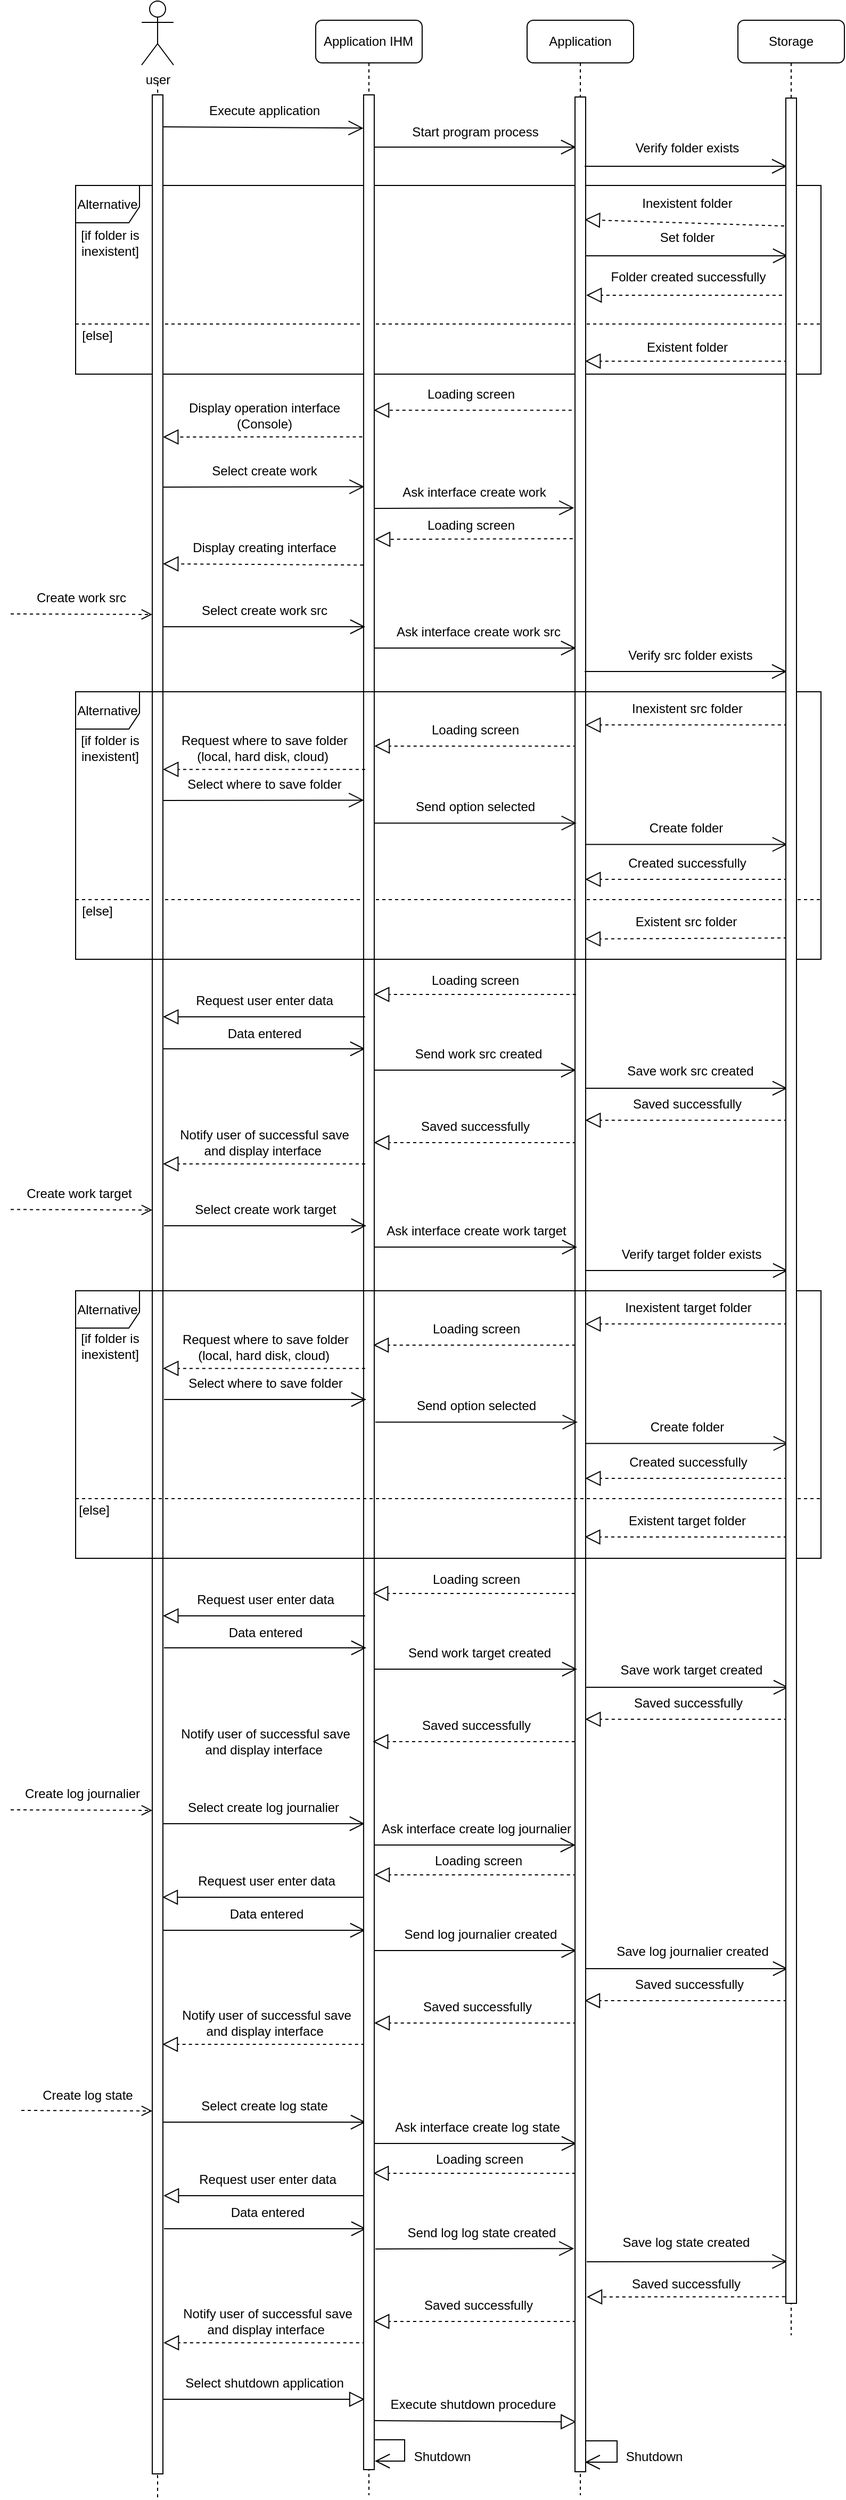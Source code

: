 <mxfile version="20.5.3" type="device" pages="2"><diagram id="kgpKYQtTHZ0yAKxKKP6v" name="Page-1"><mxGraphModel dx="914" dy="439" grid="1" gridSize="10" guides="1" tooltips="1" connect="1" arrows="1" fold="1" page="1" pageScale="1.2" pageWidth="413" pageHeight="291" math="0" shadow="0"><root><mxCell id="0"/><mxCell id="1" parent="0"/><mxCell id="vB3oa_qT5mKGnojGgwLK-20" value="" style="endArrow=block;dashed=1;endFill=0;endSize=12;html=1;rounded=1;exitX=-0.161;exitY=0.058;exitDx=0;exitDy=0;exitPerimeter=0;" edge="1" parent="1" source="vB3oa_qT5mKGnojGgwLK-78"><mxGeometry width="160" relative="1" as="geometry"><mxPoint x="760" y="264.17" as="sourcePoint"/><mxPoint x="579" y="264.17" as="targetPoint"/></mxGeometry></mxCell><mxCell id="vB3oa_qT5mKGnojGgwLK-21" value="" style="endArrow=block;dashed=1;endFill=0;endSize=12;html=1;rounded=1;" edge="1" parent="1"><mxGeometry width="160" relative="1" as="geometry"><mxPoint x="566.92" y="442.83" as="sourcePoint"/><mxPoint x="381" y="442.83" as="targetPoint"/></mxGeometry></mxCell><mxCell id="vB3oa_qT5mKGnojGgwLK-24" value="" style="endArrow=open;endFill=1;endSize=12;html=1;rounded=1;targetPerimeterSpacing=-4;sourcePerimeterSpacing=3;" edge="1" parent="1"><mxGeometry width="160" relative="1" as="geometry"><mxPoint x="580" y="298" as="sourcePoint"/><mxPoint x="770" y="298" as="targetPoint"/></mxGeometry></mxCell><mxCell id="vB3oa_qT5mKGnojGgwLK-29" value="" style="endArrow=block;dashed=1;endFill=0;endSize=12;html=1;rounded=1;targetPerimeterSpacing=-4;sourcePerimeterSpacing=3;" edge="1" parent="1"><mxGeometry width="160" relative="1" as="geometry"><mxPoint x="769.42" y="396.83" as="sourcePoint"/><mxPoint x="579.587" y="396.83" as="targetPoint"/></mxGeometry></mxCell><mxCell id="vB3oa_qT5mKGnojGgwLK-61" value="" style="endArrow=block;dashed=1;endFill=0;endSize=12;html=1;rounded=1;exitX=-0.061;exitY=0.997;exitDx=0;exitDy=0;exitPerimeter=0;" edge="1" parent="1" source="vB3oa_qT5mKGnojGgwLK-78"><mxGeometry width="160" relative="1" as="geometry"><mxPoint x="768.88" y="2215" as="sourcePoint"/><mxPoint x="581" y="2213" as="targetPoint"/></mxGeometry></mxCell><mxCell id="sGXvdLq_XoUKNio_A1aQ-141" value="" style="endArrow=block;endFill=0;endSize=12;html=1;rounded=1;entryX=0.116;entryY=0.979;entryDx=0;entryDy=0;entryPerimeter=0;" parent="1" edge="1" target="vB3oa_qT5mKGnojGgwLK-77"><mxGeometry width="160" relative="1" as="geometry"><mxPoint x="381.25" y="2329" as="sourcePoint"/><mxPoint x="571" y="2329" as="targetPoint"/></mxGeometry></mxCell><mxCell id="sGXvdLq_XoUKNio_A1aQ-8" value="&lt;span style=&quot;&quot;&gt;Application IHM&lt;/span&gt;" style="shape=umlLifeline;perimeter=lifelinePerimeter;whiteSpace=wrap;html=1;container=0;collapsible=0;recursiveResize=0;outlineConnect=0;rounded=1;" parent="1" vertex="1"><mxGeometry x="326.46" y="77" width="100" height="2322" as="geometry"/></mxCell><mxCell id="sGXvdLq_XoUKNio_A1aQ-1" value="user" style="shape=umlActor;verticalLabelPosition=bottom;verticalAlign=top;html=1;rounded=1;" parent="1" vertex="1"><mxGeometry x="163" y="59" width="30" height="60" as="geometry"/></mxCell><mxCell id="sGXvdLq_XoUKNio_A1aQ-11" value="&lt;span style=&quot;&quot;&gt;Application&lt;/span&gt;" style="shape=umlLifeline;perimeter=lifelinePerimeter;whiteSpace=wrap;html=1;container=0;collapsible=0;recursiveResize=0;outlineConnect=0;rounded=1;" parent="1" vertex="1"><mxGeometry x="525" y="77" width="100" height="2322" as="geometry"/></mxCell><mxCell id="sGXvdLq_XoUKNio_A1aQ-12" value="&lt;span style=&quot;&quot;&gt;Storage&lt;/span&gt;" style="shape=umlLifeline;perimeter=lifelinePerimeter;whiteSpace=wrap;html=1;container=0;collapsible=0;recursiveResize=0;outlineConnect=0;rounded=1;" parent="1" vertex="1"><mxGeometry x="723" y="77" width="100" height="2172" as="geometry"/></mxCell><mxCell id="sGXvdLq_XoUKNio_A1aQ-23" value="" style="endArrow=none;dashed=1;html=1;rounded=1;" parent="1" edge="1"><mxGeometry width="50" height="50" relative="1" as="geometry"><mxPoint x="178" y="2401" as="sourcePoint"/><mxPoint x="178.065" y="136" as="targetPoint"/></mxGeometry></mxCell><mxCell id="sGXvdLq_XoUKNio_A1aQ-30" value="Execute application" style="text;html=1;align=center;verticalAlign=middle;resizable=0;points=[];autosize=1;strokeColor=none;fillColor=none;rounded=1;" parent="1" vertex="1"><mxGeometry x="213" y="147" width="130" height="30" as="geometry"/></mxCell><mxCell id="sGXvdLq_XoUKNio_A1aQ-31" value="" style="endArrow=open;endFill=1;endSize=12;html=1;rounded=1;entryX=-0.015;entryY=0.014;entryDx=0;entryDy=0;entryPerimeter=0;" parent="1" edge="1" target="vB3oa_qT5mKGnojGgwLK-76"><mxGeometry width="160" relative="1" as="geometry"><mxPoint x="183" y="177" as="sourcePoint"/><mxPoint x="368.24" y="176.678" as="targetPoint"/></mxGeometry></mxCell><mxCell id="sGXvdLq_XoUKNio_A1aQ-33" value="Start program process" style="text;html=1;align=center;verticalAlign=middle;resizable=0;points=[];autosize=1;strokeColor=none;fillColor=none;rounded=1;" parent="1" vertex="1"><mxGeometry x="406" y="167" width="140" height="30" as="geometry"/></mxCell><mxCell id="sGXvdLq_XoUKNio_A1aQ-34" value="" style="endArrow=open;endFill=1;endSize=12;html=1;rounded=1;exitX=0.913;exitY=0.022;exitDx=0;exitDy=0;exitPerimeter=0;" parent="1" edge="1" source="vB3oa_qT5mKGnojGgwLK-76"><mxGeometry width="160" relative="1" as="geometry"><mxPoint x="386.9" y="197.552" as="sourcePoint"/><mxPoint x="571" y="196" as="targetPoint"/></mxGeometry></mxCell><mxCell id="sGXvdLq_XoUKNio_A1aQ-37" value="" style="endArrow=block;dashed=1;endFill=0;endSize=12;html=1;rounded=1;exitX=-0.125;exitY=0.144;exitDx=0;exitDy=0;exitPerimeter=0;" parent="1" edge="1" source="vB3oa_qT5mKGnojGgwLK-76"><mxGeometry width="160" relative="1" as="geometry"><mxPoint x="363" y="468" as="sourcePoint"/><mxPoint x="183.087" y="468" as="targetPoint"/></mxGeometry></mxCell><mxCell id="sGXvdLq_XoUKNio_A1aQ-77" value="Loading screen" style="text;html=1;align=center;verticalAlign=middle;resizable=0;points=[];autosize=1;strokeColor=none;fillColor=none;rounded=1;" parent="1" vertex="1"><mxGeometry x="417.42" y="536" width="110" height="30" as="geometry"/></mxCell><mxCell id="sGXvdLq_XoUKNio_A1aQ-78" value="" style="endArrow=block;dashed=1;endFill=0;endSize=12;html=1;rounded=1;exitX=-0.211;exitY=0.186;exitDx=0;exitDy=0;exitPerimeter=0;" parent="1" edge="1" source="vB3oa_qT5mKGnojGgwLK-77"><mxGeometry width="160" relative="1" as="geometry"><mxPoint x="562" y="564" as="sourcePoint"/><mxPoint x="382" y="564" as="targetPoint"/></mxGeometry></mxCell><mxCell id="sGXvdLq_XoUKNio_A1aQ-53" value="Inexistent src folder" style="text;html=1;align=center;verticalAlign=middle;resizable=0;points=[];autosize=1;strokeColor=none;fillColor=none;rounded=1;" parent="1" vertex="1"><mxGeometry x="609.5" y="708.17" width="130" height="30" as="geometry"/></mxCell><mxCell id="sGXvdLq_XoUKNio_A1aQ-54" value="" style="endArrow=block;dashed=1;endFill=0;endSize=12;html=1;rounded=1;" parent="1" edge="1"><mxGeometry width="160" relative="1" as="geometry"><mxPoint x="769.42" y="738.17" as="sourcePoint"/><mxPoint x="579.587" y="738.17" as="targetPoint"/></mxGeometry></mxCell><mxCell id="sGXvdLq_XoUKNio_A1aQ-49" value="Verify src folder exists" style="text;html=1;align=center;verticalAlign=middle;resizable=0;points=[];autosize=1;strokeColor=none;fillColor=none;rounded=1;" parent="1" vertex="1"><mxGeometry x="607.5" y="658" width="140" height="30" as="geometry"/></mxCell><mxCell id="sGXvdLq_XoUKNio_A1aQ-91" value="Data entered" style="text;html=1;align=center;verticalAlign=middle;resizable=0;points=[];autosize=1;strokeColor=none;fillColor=none;rounded=1;" parent="1" vertex="1"><mxGeometry x="233" y="1013" width="90" height="30" as="geometry"/></mxCell><mxCell id="sGXvdLq_XoUKNio_A1aQ-92" value="" style="endArrow=open;endFill=1;endSize=12;html=1;rounded=1;" parent="1" edge="1"><mxGeometry width="160" relative="1" as="geometry"><mxPoint x="183" y="1042" as="sourcePoint"/><mxPoint x="373" y="1042" as="targetPoint"/></mxGeometry></mxCell><mxCell id="sGXvdLq_XoUKNio_A1aQ-93" value="Send work src created" style="text;html=1;align=center;verticalAlign=middle;resizable=0;points=[];autosize=1;strokeColor=none;fillColor=none;rounded=1;" parent="1" vertex="1"><mxGeometry x="409" y="1032" width="140" height="30" as="geometry"/></mxCell><mxCell id="sGXvdLq_XoUKNio_A1aQ-94" value="" style="endArrow=open;endFill=1;endSize=12;html=1;rounded=1;" parent="1" edge="1"><mxGeometry width="160" relative="1" as="geometry"><mxPoint x="381" y="1062" as="sourcePoint"/><mxPoint x="571" y="1062" as="targetPoint"/></mxGeometry></mxCell><mxCell id="sGXvdLq_XoUKNio_A1aQ-137" value="" style="endArrow=block;endFill=0;endSize=12;html=1;rounded=1;" parent="1" edge="1"><mxGeometry width="160" relative="1" as="geometry"><mxPoint x="183.0" y="2309" as="sourcePoint"/><mxPoint x="372.5" y="2309" as="targetPoint"/></mxGeometry></mxCell><mxCell id="sGXvdLq_XoUKNio_A1aQ-140" value="Execute shutdown procedure" style="text;html=1;align=center;verticalAlign=middle;resizable=0;points=[];autosize=1;strokeColor=none;fillColor=none;rounded=1;" parent="1" vertex="1"><mxGeometry x="384.25" y="2299" width="180" height="30" as="geometry"/></mxCell><mxCell id="sGXvdLq_XoUKNio_A1aQ-146" value="Shutdown" style="text;html=1;align=center;verticalAlign=middle;resizable=0;points=[];autosize=1;strokeColor=none;fillColor=none;rounded=1;" parent="1" vertex="1"><mxGeometry x="405.41" y="2348" width="80" height="30" as="geometry"/></mxCell><mxCell id="sGXvdLq_XoUKNio_A1aQ-147" value="" style="endArrow=open;endFill=1;endSize=12;html=1;rounded=0;" parent="1" edge="1"><mxGeometry width="160" relative="1" as="geometry"><mxPoint x="579.5" y="2348" as="sourcePoint"/><mxPoint x="579.31" y="2368" as="targetPoint"/><Array as="points"><mxPoint x="609.5" y="2348"/><mxPoint x="609.5" y="2368"/></Array></mxGeometry></mxCell><mxCell id="sGXvdLq_XoUKNio_A1aQ-148" value="Shutdown" style="text;html=1;align=center;verticalAlign=middle;resizable=0;points=[];autosize=1;strokeColor=none;fillColor=none;rounded=1;" parent="1" vertex="1"><mxGeometry x="604.08" y="2348" width="80" height="30" as="geometry"/></mxCell><mxCell id="sGXvdLq_XoUKNio_A1aQ-149" value="" style="endArrow=block;dashed=1;endFill=0;endSize=12;html=1;rounded=1;" parent="1" edge="1"><mxGeometry width="160" relative="1" as="geometry"><mxPoint x="571.34" y="758" as="sourcePoint"/><mxPoint x="381.507" y="758" as="targetPoint"/></mxGeometry></mxCell><mxCell id="sGXvdLq_XoUKNio_A1aQ-156" value="Send option selected" style="text;html=1;align=center;verticalAlign=middle;resizable=0;points=[];autosize=1;strokeColor=none;fillColor=none;rounded=1;" parent="1" vertex="1"><mxGeometry x="406" y="800" width="140" height="30" as="geometry"/></mxCell><mxCell id="sGXvdLq_XoUKNio_A1aQ-65" value="" style="line;strokeWidth=1;fillColor=none;align=left;verticalAlign=middle;spacingTop=-1;spacingLeft=3;spacingRight=3;rotatable=0;labelPosition=right;points=[];portConstraint=eastwest;dashed=1;" parent="1" vertex="1"><mxGeometry x="101" y="898" width="700" height="8" as="geometry"/></mxCell><mxCell id="sGXvdLq_XoUKNio_A1aQ-138" value="Select shutdown application" style="text;html=1;align=center;verticalAlign=middle;resizable=0;points=[];autosize=1;strokeColor=none;fillColor=none;rounded=1;" parent="1" vertex="1"><mxGeometry x="193" y="2279" width="170" height="30" as="geometry"/></mxCell><mxCell id="sGXvdLq_XoUKNio_A1aQ-291" value="Select create log journalier" style="text;html=1;align=center;verticalAlign=middle;resizable=0;points=[];autosize=1;strokeColor=none;fillColor=none;rounded=1;" parent="1" vertex="1"><mxGeometry x="191.5" y="1739" width="170" height="30" as="geometry"/></mxCell><mxCell id="sGXvdLq_XoUKNio_A1aQ-292" value="" style="endArrow=open;endFill=1;endSize=12;html=1;rounded=1;" parent="1" edge="1"><mxGeometry width="160" relative="1" as="geometry"><mxPoint x="182.5" y="1769" as="sourcePoint"/><mxPoint x="372.5" y="1769" as="targetPoint"/></mxGeometry></mxCell><mxCell id="sGXvdLq_XoUKNio_A1aQ-293" value="Ask interface create log journalier" style="text;html=1;align=center;verticalAlign=middle;resizable=0;points=[];autosize=1;strokeColor=none;fillColor=none;rounded=1;" parent="1" vertex="1"><mxGeometry x="376.5" y="1759" width="200" height="30" as="geometry"/></mxCell><mxCell id="sGXvdLq_XoUKNio_A1aQ-294" value="" style="endArrow=open;endFill=1;endSize=12;html=1;rounded=1;" parent="1" edge="1"><mxGeometry width="160" relative="1" as="geometry"><mxPoint x="380.5" y="1789" as="sourcePoint"/><mxPoint x="570.5" y="1789" as="targetPoint"/></mxGeometry></mxCell><mxCell id="vB3oa_qT5mKGnojGgwLK-1" value="Verify folder exists" style="text;html=1;align=center;verticalAlign=middle;resizable=0;points=[];autosize=1;strokeColor=none;fillColor=none;rounded=1;" vertex="1" parent="1"><mxGeometry x="614.5" y="182" width="120" height="30" as="geometry"/></mxCell><mxCell id="vB3oa_qT5mKGnojGgwLK-6" value="Alternative" style="shape=umlFrame;whiteSpace=wrap;html=1;width=60;height=35;" vertex="1" parent="1"><mxGeometry x="101" y="232" width="700" height="177" as="geometry"/></mxCell><mxCell id="vB3oa_qT5mKGnojGgwLK-7" value="Loading screen" style="text;html=1;align=center;verticalAlign=middle;resizable=0;points=[];autosize=1;strokeColor=none;fillColor=none;rounded=1;" vertex="1" parent="1"><mxGeometry x="417.0" y="413" width="110" height="30" as="geometry"/></mxCell><mxCell id="vB3oa_qT5mKGnojGgwLK-17" value="[if folder is &lt;br&gt;inexistent]" style="text;html=1;align=center;verticalAlign=middle;resizable=0;points=[];autosize=1;strokeColor=none;fillColor=none;" vertex="1" parent="1"><mxGeometry x="93" y="266" width="80" height="40" as="geometry"/></mxCell><mxCell id="vB3oa_qT5mKGnojGgwLK-18" value="[else]" style="text;html=1;align=center;verticalAlign=middle;resizable=0;points=[];autosize=1;strokeColor=none;fillColor=none;" vertex="1" parent="1"><mxGeometry x="96" y="358" width="50" height="30" as="geometry"/></mxCell><mxCell id="vB3oa_qT5mKGnojGgwLK-19" value="Inexistent folder" style="text;html=1;align=center;verticalAlign=middle;resizable=0;points=[];autosize=1;strokeColor=none;fillColor=none;rounded=1;" vertex="1" parent="1"><mxGeometry x="620.0" y="234.17" width="110" height="30" as="geometry"/></mxCell><mxCell id="vB3oa_qT5mKGnojGgwLK-23" value="" style="line;strokeWidth=1;fillColor=none;align=left;verticalAlign=middle;spacingTop=-1;spacingLeft=3;spacingRight=3;rotatable=0;labelPosition=right;points=[];portConstraint=eastwest;dashed=1;" vertex="1" parent="1"><mxGeometry x="101" y="358" width="700" height="8" as="geometry"/></mxCell><mxCell id="vB3oa_qT5mKGnojGgwLK-25" value="Set folder" style="text;html=1;align=center;verticalAlign=middle;resizable=0;points=[];autosize=1;strokeColor=none;fillColor=none;rounded=1;" vertex="1" parent="1"><mxGeometry x="640.42" y="266" width="70" height="30" as="geometry"/></mxCell><mxCell id="vB3oa_qT5mKGnojGgwLK-28" value="Existent folder" style="text;html=1;align=center;verticalAlign=middle;resizable=0;points=[];autosize=1;strokeColor=none;fillColor=none;rounded=1;" vertex="1" parent="1"><mxGeometry x="624.5" y="369" width="100" height="30" as="geometry"/></mxCell><mxCell id="vB3oa_qT5mKGnojGgwLK-30" value="Notify user of successful save&lt;br&gt;and display interface&amp;nbsp;" style="text;html=1;align=center;verticalAlign=middle;resizable=0;points=[];autosize=1;strokeColor=none;fillColor=none;rounded=1;" vertex="1" parent="1"><mxGeometry x="190.41" y="1936" width="180" height="40" as="geometry"/></mxCell><mxCell id="vB3oa_qT5mKGnojGgwLK-31" value="" style="endArrow=block;dashed=1;endFill=0;endSize=12;html=1;rounded=1;" edge="1" parent="1"><mxGeometry width="160" relative="1" as="geometry"><mxPoint x="372.33" y="1976" as="sourcePoint"/><mxPoint x="182.497" y="1976" as="targetPoint"/></mxGeometry></mxCell><mxCell id="vB3oa_qT5mKGnojGgwLK-32" value="Saved successfully" style="text;html=1;align=center;verticalAlign=middle;resizable=0;points=[];autosize=1;strokeColor=none;fillColor=none;rounded=1;" vertex="1" parent="1"><mxGeometry x="413.41" y="1926" width="130" height="30" as="geometry"/></mxCell><mxCell id="vB3oa_qT5mKGnojGgwLK-33" value="" style="endArrow=block;dashed=1;endFill=0;endSize=12;html=1;rounded=1;" edge="1" parent="1"><mxGeometry width="160" relative="1" as="geometry"><mxPoint x="571.33" y="1956" as="sourcePoint"/><mxPoint x="381.497" y="1956" as="targetPoint"/></mxGeometry></mxCell><mxCell id="vB3oa_qT5mKGnojGgwLK-34" value="Loading screen" style="text;html=1;align=center;verticalAlign=middle;resizable=0;points=[];autosize=1;strokeColor=none;fillColor=none;rounded=1;" vertex="1" parent="1"><mxGeometry x="423.83" y="1789" width="110" height="30" as="geometry"/></mxCell><mxCell id="vB3oa_qT5mKGnojGgwLK-35" value="" style="endArrow=block;dashed=1;endFill=0;endSize=12;html=1;rounded=1;" edge="1" parent="1"><mxGeometry width="160" relative="1" as="geometry"><mxPoint x="571.33" y="1817.0" as="sourcePoint"/><mxPoint x="381.497" y="1817.0" as="targetPoint"/></mxGeometry></mxCell><mxCell id="vB3oa_qT5mKGnojGgwLK-36" value="" style="endArrow=block;endFill=0;endSize=12;html=1;rounded=1;" edge="1" parent="1"><mxGeometry width="160" relative="1" as="geometry"><mxPoint x="372.33" y="1838" as="sourcePoint"/><mxPoint x="182.497" y="1838" as="targetPoint"/></mxGeometry></mxCell><mxCell id="vB3oa_qT5mKGnojGgwLK-37" value="Request user enter data" style="text;html=1;align=center;verticalAlign=middle;resizable=0;points=[];autosize=1;strokeColor=none;fillColor=none;rounded=1;" vertex="1" parent="1"><mxGeometry x="205.41" y="1808" width="150" height="30" as="geometry"/></mxCell><mxCell id="vB3oa_qT5mKGnojGgwLK-38" value="Save log journalier created&lt;br&gt;&amp;nbsp;" style="text;html=1;align=center;verticalAlign=middle;resizable=0;points=[];autosize=1;strokeColor=none;fillColor=none;rounded=1;" vertex="1" parent="1"><mxGeometry x="595" y="1876" width="170" height="40" as="geometry"/></mxCell><mxCell id="vB3oa_qT5mKGnojGgwLK-39" value="" style="endArrow=open;endFill=1;endSize=12;html=1;rounded=1;" edge="1" parent="1"><mxGeometry width="160" relative="1" as="geometry"><mxPoint x="580" y="1905" as="sourcePoint"/><mxPoint x="770" y="1905" as="targetPoint"/></mxGeometry></mxCell><mxCell id="vB3oa_qT5mKGnojGgwLK-40" value="Saved successfully" style="text;html=1;align=center;verticalAlign=middle;resizable=0;points=[];autosize=1;strokeColor=none;fillColor=none;rounded=1;" vertex="1" parent="1"><mxGeometry x="611.91" y="1905" width="130" height="30" as="geometry"/></mxCell><mxCell id="vB3oa_qT5mKGnojGgwLK-41" value="" style="endArrow=block;dashed=1;endFill=0;endSize=12;html=1;rounded=1;" edge="1" parent="1"><mxGeometry width="160" relative="1" as="geometry"><mxPoint x="768.83" y="1935" as="sourcePoint"/><mxPoint x="578.997" y="1935" as="targetPoint"/></mxGeometry></mxCell><mxCell id="vB3oa_qT5mKGnojGgwLK-42" value="Data entered" style="text;html=1;align=center;verticalAlign=middle;resizable=0;points=[];autosize=1;strokeColor=none;fillColor=none;rounded=1;" vertex="1" parent="1"><mxGeometry x="235.41" y="1839" width="90" height="30" as="geometry"/></mxCell><mxCell id="vB3oa_qT5mKGnojGgwLK-43" value="" style="endArrow=open;endFill=1;endSize=12;html=1;rounded=1;" edge="1" parent="1"><mxGeometry width="160" relative="1" as="geometry"><mxPoint x="183.0" y="1869" as="sourcePoint"/><mxPoint x="373.0" y="1869" as="targetPoint"/></mxGeometry></mxCell><mxCell id="vB3oa_qT5mKGnojGgwLK-44" value="Send log journalier created" style="text;html=1;align=center;verticalAlign=middle;resizable=0;points=[];autosize=1;strokeColor=none;fillColor=none;rounded=1;" vertex="1" parent="1"><mxGeometry x="396.41" y="1858" width="170" height="30" as="geometry"/></mxCell><mxCell id="vB3oa_qT5mKGnojGgwLK-45" value="" style="endArrow=open;endFill=1;endSize=12;html=1;rounded=1;" edge="1" parent="1"><mxGeometry width="160" relative="1" as="geometry"><mxPoint x="381.41" y="1888" as="sourcePoint"/><mxPoint x="571.41" y="1888" as="targetPoint"/></mxGeometry></mxCell><mxCell id="vB3oa_qT5mKGnojGgwLK-46" value="Select create log state" style="text;html=1;align=center;verticalAlign=middle;resizable=0;points=[];autosize=1;strokeColor=none;fillColor=none;rounded=1;" vertex="1" parent="1"><mxGeometry x="207.55" y="2019" width="140" height="30" as="geometry"/></mxCell><mxCell id="vB3oa_qT5mKGnojGgwLK-47" value="" style="endArrow=open;endFill=1;endSize=12;html=1;rounded=1;" edge="1" parent="1"><mxGeometry width="160" relative="1" as="geometry"><mxPoint x="183.55" y="2049" as="sourcePoint"/><mxPoint x="373.55" y="2049" as="targetPoint"/></mxGeometry></mxCell><mxCell id="vB3oa_qT5mKGnojGgwLK-48" value="Ask interface create log state" style="text;html=1;align=center;verticalAlign=middle;resizable=0;points=[];autosize=1;strokeColor=none;fillColor=none;rounded=1;" vertex="1" parent="1"><mxGeometry x="387.55" y="2039" width="180" height="30" as="geometry"/></mxCell><mxCell id="vB3oa_qT5mKGnojGgwLK-49" value="" style="endArrow=open;endFill=1;endSize=12;html=1;rounded=1;" edge="1" parent="1"><mxGeometry width="160" relative="1" as="geometry"><mxPoint x="381.55" y="2069" as="sourcePoint"/><mxPoint x="571.55" y="2069" as="targetPoint"/></mxGeometry></mxCell><mxCell id="vB3oa_qT5mKGnojGgwLK-50" value="Notify user of successful save&lt;br&gt;and display interface&amp;nbsp;" style="text;html=1;align=center;verticalAlign=middle;resizable=0;points=[];autosize=1;strokeColor=none;fillColor=none;rounded=1;" vertex="1" parent="1"><mxGeometry x="191.46" y="2216" width="180" height="40" as="geometry"/></mxCell><mxCell id="vB3oa_qT5mKGnojGgwLK-51" value="" style="endArrow=block;dashed=1;endFill=0;endSize=12;html=1;rounded=1;" edge="1" parent="1"><mxGeometry width="160" relative="1" as="geometry"><mxPoint x="373.38" y="2256" as="sourcePoint"/><mxPoint x="183.547" y="2256" as="targetPoint"/></mxGeometry></mxCell><mxCell id="vB3oa_qT5mKGnojGgwLK-52" value="Saved successfully" style="text;html=1;align=center;verticalAlign=middle;resizable=0;points=[];autosize=1;strokeColor=none;fillColor=none;rounded=1;" vertex="1" parent="1"><mxGeometry x="414.46" y="2206" width="130" height="30" as="geometry"/></mxCell><mxCell id="vB3oa_qT5mKGnojGgwLK-54" value="Loading screen" style="text;html=1;align=center;verticalAlign=middle;resizable=0;points=[];autosize=1;strokeColor=none;fillColor=none;rounded=1;" vertex="1" parent="1"><mxGeometry x="424.88" y="2069" width="110" height="30" as="geometry"/></mxCell><mxCell id="vB3oa_qT5mKGnojGgwLK-55" value="" style="endArrow=block;dashed=1;endFill=0;endSize=12;html=1;rounded=1;" edge="1" parent="1"><mxGeometry width="160" relative="1" as="geometry"><mxPoint x="570.38" y="2097" as="sourcePoint"/><mxPoint x="380.547" y="2097" as="targetPoint"/></mxGeometry></mxCell><mxCell id="vB3oa_qT5mKGnojGgwLK-56" value="" style="endArrow=block;endFill=0;endSize=12;html=1;rounded=1;" edge="1" parent="1"><mxGeometry width="160" relative="1" as="geometry"><mxPoint x="373.38" y="2118" as="sourcePoint"/><mxPoint x="183.547" y="2118" as="targetPoint"/></mxGeometry></mxCell><mxCell id="vB3oa_qT5mKGnojGgwLK-57" value="Request user enter data" style="text;html=1;align=center;verticalAlign=middle;resizable=0;points=[];autosize=1;strokeColor=none;fillColor=none;rounded=1;" vertex="1" parent="1"><mxGeometry x="206.46" y="2088" width="150" height="30" as="geometry"/></mxCell><mxCell id="vB3oa_qT5mKGnojGgwLK-58" value="Save log state&amp;nbsp;created&lt;br&gt;&amp;nbsp;" style="text;html=1;align=center;verticalAlign=middle;resizable=0;points=[];autosize=1;strokeColor=none;fillColor=none;rounded=1;" vertex="1" parent="1"><mxGeometry x="604.08" y="2149" width="140" height="40" as="geometry"/></mxCell><mxCell id="vB3oa_qT5mKGnojGgwLK-59" value="" style="endArrow=open;endFill=1;endSize=12;html=1;rounded=1;entryX=0.13;entryY=0.981;entryDx=0;entryDy=0;entryPerimeter=0;" edge="1" parent="1" target="vB3oa_qT5mKGnojGgwLK-78"><mxGeometry width="160" relative="1" as="geometry"><mxPoint x="581" y="2180" as="sourcePoint"/><mxPoint x="771.05" y="2185" as="targetPoint"/></mxGeometry></mxCell><mxCell id="vB3oa_qT5mKGnojGgwLK-60" value="Saved successfully" style="text;html=1;align=center;verticalAlign=middle;resizable=0;points=[];autosize=1;strokeColor=none;fillColor=none;rounded=1;" vertex="1" parent="1"><mxGeometry x="609.08" y="2186" width="130" height="30" as="geometry"/></mxCell><mxCell id="vB3oa_qT5mKGnojGgwLK-62" value="Data entered" style="text;html=1;align=center;verticalAlign=middle;resizable=0;points=[];autosize=1;strokeColor=none;fillColor=none;rounded=1;" vertex="1" parent="1"><mxGeometry x="236.46" y="2119" width="90" height="30" as="geometry"/></mxCell><mxCell id="vB3oa_qT5mKGnojGgwLK-63" value="" style="endArrow=open;endFill=1;endSize=12;html=1;rounded=1;" edge="1" parent="1"><mxGeometry width="160" relative="1" as="geometry"><mxPoint x="184.05" y="2149" as="sourcePoint"/><mxPoint x="374.05" y="2149" as="targetPoint"/></mxGeometry></mxCell><mxCell id="vB3oa_qT5mKGnojGgwLK-64" value="Send log log state created" style="text;html=1;align=center;verticalAlign=middle;resizable=0;points=[];autosize=1;strokeColor=none;fillColor=none;rounded=1;" vertex="1" parent="1"><mxGeometry x="402.46" y="2138" width="160" height="30" as="geometry"/></mxCell><mxCell id="vB3oa_qT5mKGnojGgwLK-65" value="" style="endArrow=open;endFill=1;endSize=12;html=1;rounded=1;entryX=-0.083;entryY=0.906;entryDx=0;entryDy=0;entryPerimeter=0;" edge="1" parent="1" target="vB3oa_qT5mKGnojGgwLK-77"><mxGeometry width="160" relative="1" as="geometry"><mxPoint x="382.46" y="2168" as="sourcePoint"/><mxPoint x="572.46" y="2168" as="targetPoint"/></mxGeometry></mxCell><mxCell id="vB3oa_qT5mKGnojGgwLK-79" value="" style="html=1;points=[];perimeter=orthogonalPerimeter;rounded=0;glass=0;labelBackgroundColor=none;fillStyle=auto;" vertex="1" parent="1"><mxGeometry x="173" y="147" width="10" height="2232" as="geometry"/></mxCell><mxCell id="vB3oa_qT5mKGnojGgwLK-76" value="" style="html=1;points=[];perimeter=orthogonalPerimeter;rounded=0;glass=0;labelBackgroundColor=none;fillStyle=auto;" vertex="1" parent="1"><mxGeometry x="371.46" y="147" width="10" height="2228" as="geometry"/></mxCell><mxCell id="sGXvdLq_XoUKNio_A1aQ-38" value="Display operation interface&lt;br&gt;(Console)" style="text;html=1;align=center;verticalAlign=middle;resizable=0;points=[];autosize=1;strokeColor=none;fillColor=none;rounded=1;" parent="1" vertex="1"><mxGeometry x="193" y="428" width="170" height="40" as="geometry"/></mxCell><mxCell id="sGXvdLq_XoUKNio_A1aQ-39" value="Select create work" style="text;html=1;align=center;verticalAlign=middle;resizable=0;points=[];autosize=1;strokeColor=none;fillColor=none;rounded=1;" parent="1" vertex="1"><mxGeometry x="218" y="485" width="120" height="30" as="geometry"/></mxCell><mxCell id="sGXvdLq_XoUKNio_A1aQ-40" value="" style="endArrow=open;endFill=1;endSize=12;html=1;rounded=1;entryX=0.071;entryY=0.165;entryDx=0;entryDy=0;entryPerimeter=0;" parent="1" edge="1" target="vB3oa_qT5mKGnojGgwLK-76"><mxGeometry width="160" relative="1" as="geometry"><mxPoint x="183" y="515" as="sourcePoint"/><mxPoint x="373" y="515" as="targetPoint"/></mxGeometry></mxCell><mxCell id="sGXvdLq_XoUKNio_A1aQ-79" value="Display creating interface" style="text;html=1;align=center;verticalAlign=middle;resizable=0;points=[];autosize=1;strokeColor=none;fillColor=none;rounded=1;" parent="1" vertex="1"><mxGeometry x="198" y="557" width="160" height="30" as="geometry"/></mxCell><mxCell id="sGXvdLq_XoUKNio_A1aQ-80" value="" style="endArrow=block;dashed=1;endFill=0;endSize=12;html=1;rounded=1;exitX=-0.035;exitY=0.198;exitDx=0;exitDy=0;exitPerimeter=0;" parent="1" edge="1" source="vB3oa_qT5mKGnojGgwLK-76"><mxGeometry width="160" relative="1" as="geometry"><mxPoint x="373" y="587" as="sourcePoint"/><mxPoint x="183.087" y="587" as="targetPoint"/></mxGeometry></mxCell><mxCell id="sGXvdLq_XoUKNio_A1aQ-101" value="Notify user of successful save&lt;br&gt;and display interface&amp;nbsp;" style="text;html=1;align=center;verticalAlign=middle;resizable=0;points=[];autosize=1;strokeColor=none;fillColor=none;rounded=1;" parent="1" vertex="1"><mxGeometry x="188.0" y="1110" width="180" height="40" as="geometry"/></mxCell><mxCell id="sGXvdLq_XoUKNio_A1aQ-102" value="" style="endArrow=block;dashed=1;endFill=0;endSize=12;html=1;rounded=1;" parent="1" edge="1"><mxGeometry width="160" relative="1" as="geometry"><mxPoint x="372.92" y="1150" as="sourcePoint"/><mxPoint x="183.087" y="1150" as="targetPoint"/></mxGeometry></mxCell><mxCell id="sGXvdLq_XoUKNio_A1aQ-145" value="" style="endArrow=open;endFill=1;endSize=12;html=1;rounded=0;" parent="1" edge="1"><mxGeometry width="160" relative="1" as="geometry"><mxPoint x="382.17" y="2347" as="sourcePoint"/><mxPoint x="382.003" y="2367" as="targetPoint"/><Array as="points"><mxPoint x="410" y="2347"/><mxPoint x="410" y="2367"/></Array></mxGeometry></mxCell><mxCell id="sGXvdLq_XoUKNio_A1aQ-152" value="Select where to save folder" style="text;html=1;align=center;verticalAlign=middle;resizable=0;points=[];autosize=1;strokeColor=none;fillColor=none;rounded=1;" parent="1" vertex="1"><mxGeometry x="193" y="779" width="170" height="30" as="geometry"/></mxCell><mxCell id="sGXvdLq_XoUKNio_A1aQ-153" value="" style="endArrow=open;endFill=1;endSize=12;html=1;rounded=1;entryX=0.023;entryY=0.297;entryDx=0;entryDy=0;entryPerimeter=0;" parent="1" edge="1" target="vB3oa_qT5mKGnojGgwLK-76"><mxGeometry width="160" relative="1" as="geometry"><mxPoint x="183" y="809" as="sourcePoint"/><mxPoint x="373" y="809" as="targetPoint"/></mxGeometry></mxCell><mxCell id="vB3oa_qT5mKGnojGgwLK-53" value="" style="endArrow=block;dashed=1;endFill=0;endSize=12;html=1;rounded=1;" edge="1" parent="1"><mxGeometry width="160" relative="1" as="geometry"><mxPoint x="570.92" y="2236" as="sourcePoint"/><mxPoint x="381.087" y="2236" as="targetPoint"/></mxGeometry></mxCell><mxCell id="sGXvdLq_XoUKNio_A1aQ-42" value="" style="endArrow=open;endFill=1;endSize=12;html=1;rounded=1;entryX=-0.083;entryY=0.173;entryDx=0;entryDy=0;entryPerimeter=0;" parent="1" edge="1" target="vB3oa_qT5mKGnojGgwLK-77"><mxGeometry width="160" relative="1" as="geometry"><mxPoint x="381" y="535" as="sourcePoint"/><mxPoint x="571" y="534" as="targetPoint"/></mxGeometry></mxCell><mxCell id="sGXvdLq_XoUKNio_A1aQ-41" value="Ask interface create work" style="text;html=1;align=center;verticalAlign=middle;resizable=0;points=[];autosize=1;strokeColor=none;fillColor=none;rounded=1;" parent="1" vertex="1"><mxGeometry x="395" y="505" width="160" height="30" as="geometry"/></mxCell><mxCell id="sGXvdLq_XoUKNio_A1aQ-83" value="Select create work src" style="text;html=1;align=center;verticalAlign=middle;resizable=0;points=[];autosize=1;strokeColor=none;fillColor=none;rounded=1;" parent="1" vertex="1"><mxGeometry x="208" y="616" width="140" height="30" as="geometry"/></mxCell><mxCell id="sGXvdLq_XoUKNio_A1aQ-84" value="" style="endArrow=open;endFill=1;endSize=12;html=1;rounded=1;" parent="1" edge="1"><mxGeometry width="160" relative="1" as="geometry"><mxPoint x="183" y="646" as="sourcePoint"/><mxPoint x="373" y="646" as="targetPoint"/></mxGeometry></mxCell><mxCell id="sGXvdLq_XoUKNio_A1aQ-87" value="Ask interface create work src" style="text;html=1;align=center;verticalAlign=middle;resizable=0;points=[];autosize=1;strokeColor=none;fillColor=none;rounded=1;" parent="1" vertex="1"><mxGeometry x="389" y="636" width="180" height="30" as="geometry"/></mxCell><mxCell id="sGXvdLq_XoUKNio_A1aQ-88" value="" style="endArrow=open;endFill=1;endSize=12;html=1;rounded=1;" parent="1" edge="1"><mxGeometry width="160" relative="1" as="geometry"><mxPoint x="381" y="666" as="sourcePoint"/><mxPoint x="571" y="666" as="targetPoint"/></mxGeometry></mxCell><mxCell id="sGXvdLq_XoUKNio_A1aQ-99" value="Saved successfully" style="text;html=1;align=center;verticalAlign=middle;resizable=0;points=[];autosize=1;strokeColor=none;fillColor=none;rounded=1;" parent="1" vertex="1"><mxGeometry x="411.0" y="1100" width="130" height="30" as="geometry"/></mxCell><mxCell id="sGXvdLq_XoUKNio_A1aQ-100" value="" style="endArrow=block;dashed=1;endFill=0;endSize=12;html=1;rounded=1;" parent="1" edge="1"><mxGeometry width="160" relative="1" as="geometry"><mxPoint x="570.92" y="1130" as="sourcePoint"/><mxPoint x="381.087" y="1130" as="targetPoint"/></mxGeometry></mxCell><mxCell id="vB3oa_qT5mKGnojGgwLK-77" value="" style="html=1;points=[];perimeter=orthogonalPerimeter;rounded=0;glass=0;labelBackgroundColor=none;fillStyle=auto;" vertex="1" parent="1"><mxGeometry x="570" y="149" width="10" height="2228" as="geometry"/></mxCell><mxCell id="vB3oa_qT5mKGnojGgwLK-3" value="" style="endArrow=open;endFill=1;endSize=12;html=1;rounded=1;targetPerimeterSpacing=-4;sourcePerimeterSpacing=3;" edge="1" parent="1"><mxGeometry width="160" relative="1" as="geometry"><mxPoint x="579.08" y="214" as="sourcePoint"/><mxPoint x="769.08" y="214" as="targetPoint"/></mxGeometry></mxCell><mxCell id="vB3oa_qT5mKGnojGgwLK-27" value="" style="endArrow=block;dashed=1;endFill=0;endSize=12;html=1;rounded=1;targetPerimeterSpacing=-4;sourcePerimeterSpacing=3;" edge="1" parent="1"><mxGeometry width="160" relative="1" as="geometry"><mxPoint x="770.42" y="335.0" as="sourcePoint"/><mxPoint x="580.587" y="335.0" as="targetPoint"/></mxGeometry></mxCell><mxCell id="sGXvdLq_XoUKNio_A1aQ-67" value="" style="endArrow=block;dashed=1;endFill=0;endSize=12;html=1;rounded=1;entryX=0.682;entryY=0.924;entryDx=0;entryDy=0;entryPerimeter=0;" parent="1" edge="1"><mxGeometry width="160" relative="1" as="geometry"><mxPoint x="769.0" y="938" as="sourcePoint"/><mxPoint x="579.392" y="938.924" as="targetPoint"/></mxGeometry></mxCell><mxCell id="sGXvdLq_XoUKNio_A1aQ-61" value="Alternative" style="shape=umlFrame;whiteSpace=wrap;html=1;width=60;height=35;" parent="1" vertex="1"><mxGeometry x="101" y="707" width="700" height="251" as="geometry"/></mxCell><mxCell id="sGXvdLq_XoUKNio_A1aQ-44" value="Loading screen" style="text;html=1;align=center;verticalAlign=middle;resizable=0;points=[];autosize=1;strokeColor=none;fillColor=none;rounded=1;" parent="1" vertex="1"><mxGeometry x="421.42" y="963" width="110" height="30" as="geometry"/></mxCell><mxCell id="sGXvdLq_XoUKNio_A1aQ-45" value="" style="endArrow=block;dashed=1;endFill=0;endSize=12;html=1;rounded=1;" parent="1" edge="1"><mxGeometry width="160" relative="1" as="geometry"><mxPoint x="570.92" y="991" as="sourcePoint"/><mxPoint x="381.087" y="991" as="targetPoint"/></mxGeometry></mxCell><mxCell id="sGXvdLq_XoUKNio_A1aQ-48" value="" style="endArrow=block;endFill=0;endSize=12;html=1;rounded=1;" parent="1" edge="1"><mxGeometry width="160" relative="1" as="geometry"><mxPoint x="372.92" y="1012" as="sourcePoint"/><mxPoint x="183.087" y="1012" as="targetPoint"/></mxGeometry></mxCell><mxCell id="sGXvdLq_XoUKNio_A1aQ-47" value="Request user enter data" style="text;html=1;align=center;verticalAlign=middle;resizable=0;points=[];autosize=1;strokeColor=none;fillColor=none;rounded=1;" parent="1" vertex="1"><mxGeometry x="203" y="982" width="150" height="30" as="geometry"/></mxCell><mxCell id="sGXvdLq_XoUKNio_A1aQ-95" value="Save work src created&lt;br&gt;&amp;nbsp;" style="text;html=1;align=center;verticalAlign=middle;resizable=0;points=[];autosize=1;strokeColor=none;fillColor=none;rounded=1;" parent="1" vertex="1"><mxGeometry x="607.59" y="1050" width="140" height="40" as="geometry"/></mxCell><mxCell id="sGXvdLq_XoUKNio_A1aQ-96" value="" style="endArrow=open;endFill=1;endSize=12;html=1;rounded=1;" parent="1" edge="1"><mxGeometry width="160" relative="1" as="geometry"><mxPoint x="579.59" y="1079" as="sourcePoint"/><mxPoint x="769.59" y="1079" as="targetPoint"/></mxGeometry></mxCell><mxCell id="sGXvdLq_XoUKNio_A1aQ-97" value="Saved successfully" style="text;html=1;align=center;verticalAlign=middle;resizable=0;points=[];autosize=1;strokeColor=none;fillColor=none;rounded=1;" parent="1" vertex="1"><mxGeometry x="609.5" y="1079" width="130" height="30" as="geometry"/></mxCell><mxCell id="sGXvdLq_XoUKNio_A1aQ-98" value="" style="endArrow=block;dashed=1;endFill=0;endSize=12;html=1;rounded=1;" parent="1" edge="1"><mxGeometry width="160" relative="1" as="geometry"><mxPoint x="769.42" y="1109" as="sourcePoint"/><mxPoint x="579.587" y="1109" as="targetPoint"/></mxGeometry></mxCell><mxCell id="sGXvdLq_XoUKNio_A1aQ-57" value="Loading screen" style="text;html=1;align=center;verticalAlign=middle;resizable=0;points=[];autosize=1;strokeColor=none;fillColor=none;rounded=1;" parent="1" vertex="1"><mxGeometry x="421.42" y="728.17" width="110" height="30" as="geometry"/></mxCell><mxCell id="sGXvdLq_XoUKNio_A1aQ-150" value="Request where to save folder&lt;br&gt;(local, hard disk, cloud)&amp;nbsp;" style="text;html=1;align=center;verticalAlign=middle;resizable=0;points=[];autosize=1;strokeColor=none;fillColor=none;rounded=1;" parent="1" vertex="1"><mxGeometry x="188" y="740.0" width="180" height="40" as="geometry"/></mxCell><mxCell id="sGXvdLq_XoUKNio_A1aQ-151" value="" style="endArrow=block;dashed=1;endFill=0;endSize=12;html=1;rounded=1;" parent="1" edge="1"><mxGeometry width="160" relative="1" as="geometry"><mxPoint x="372.92" y="779.83" as="sourcePoint"/><mxPoint x="183.087" y="779.83" as="targetPoint"/></mxGeometry></mxCell><mxCell id="sGXvdLq_XoUKNio_A1aQ-155" value="" style="endArrow=open;endFill=1;endSize=12;html=1;rounded=1;" parent="1" edge="1"><mxGeometry width="160" relative="1" as="geometry"><mxPoint x="381.42" y="830.23" as="sourcePoint"/><mxPoint x="571.42" y="830.23" as="targetPoint"/></mxGeometry></mxCell><mxCell id="sGXvdLq_XoUKNio_A1aQ-157" value="" style="endArrow=open;endFill=1;endSize=12;html=1;rounded=1;" parent="1" edge="1"><mxGeometry width="160" relative="1" as="geometry"><mxPoint x="579.5" y="850.23" as="sourcePoint"/><mxPoint x="769.5" y="850.23" as="targetPoint"/></mxGeometry></mxCell><mxCell id="sGXvdLq_XoUKNio_A1aQ-158" value="Create folder" style="text;html=1;align=center;verticalAlign=middle;resizable=0;points=[];autosize=1;strokeColor=none;fillColor=none;rounded=1;" parent="1" vertex="1"><mxGeometry x="629.08" y="820" width="90" height="30" as="geometry"/></mxCell><mxCell id="sGXvdLq_XoUKNio_A1aQ-60" value="" style="endArrow=block;dashed=1;endFill=0;endSize=12;html=1;rounded=1;" parent="1" edge="1"><mxGeometry width="160" relative="1" as="geometry"><mxPoint x="769.42" y="883" as="sourcePoint"/><mxPoint x="579.587" y="883" as="targetPoint"/></mxGeometry></mxCell><mxCell id="sGXvdLq_XoUKNio_A1aQ-59" value="Created successfully" style="text;html=1;align=center;verticalAlign=middle;resizable=0;points=[];autosize=1;strokeColor=none;fillColor=none;rounded=1;" parent="1" vertex="1"><mxGeometry x="609.5" y="853" width="130" height="30" as="geometry"/></mxCell><mxCell id="sGXvdLq_XoUKNio_A1aQ-66" value="Existent src folder" style="text;html=1;align=center;verticalAlign=middle;resizable=0;points=[];autosize=1;strokeColor=none;fillColor=none;rounded=1;arcSize=2;" parent="1" vertex="1"><mxGeometry x="614.08" y="908" width="120" height="30" as="geometry"/></mxCell><mxCell id="sGXvdLq_XoUKNio_A1aQ-50" value="" style="endArrow=open;endFill=1;endSize=12;html=1;rounded=1;" parent="1" edge="1"><mxGeometry width="160" relative="1" as="geometry"><mxPoint x="579.08" y="688" as="sourcePoint"/><mxPoint x="769.08" y="688" as="targetPoint"/></mxGeometry></mxCell><mxCell id="sGXvdLq_XoUKNio_A1aQ-243" value="Notify user of successful save&lt;br&gt;and display interface&amp;nbsp;" style="text;html=1;align=center;verticalAlign=middle;resizable=0;points=[];autosize=1;strokeColor=none;fillColor=none;rounded=1;" parent="1" vertex="1"><mxGeometry x="189.0" y="1672" width="180" height="40" as="geometry"/></mxCell><mxCell id="sGXvdLq_XoUKNio_A1aQ-245" value="Select where to save folder" style="text;html=1;align=center;verticalAlign=middle;resizable=0;points=[];autosize=1;strokeColor=none;fillColor=none;rounded=1;" parent="1" vertex="1"><mxGeometry x="194" y="1341" width="170" height="30" as="geometry"/></mxCell><mxCell id="sGXvdLq_XoUKNio_A1aQ-246" value="" style="endArrow=open;endFill=1;endSize=12;html=1;rounded=1;" parent="1" edge="1"><mxGeometry width="160" relative="1" as="geometry"><mxPoint x="184" y="1371" as="sourcePoint"/><mxPoint x="374" y="1371" as="targetPoint"/></mxGeometry></mxCell><mxCell id="sGXvdLq_XoUKNio_A1aQ-247" value="Select create work target" style="text;html=1;align=center;verticalAlign=middle;resizable=0;points=[];autosize=1;strokeColor=none;fillColor=none;rounded=1;" parent="1" vertex="1"><mxGeometry x="199" y="1178" width="160" height="30" as="geometry"/></mxCell><mxCell id="sGXvdLq_XoUKNio_A1aQ-248" value="" style="endArrow=open;endFill=1;endSize=12;html=1;rounded=1;" parent="1" edge="1"><mxGeometry width="160" relative="1" as="geometry"><mxPoint x="184" y="1208" as="sourcePoint"/><mxPoint x="374" y="1208" as="targetPoint"/></mxGeometry></mxCell><mxCell id="sGXvdLq_XoUKNio_A1aQ-249" value="Ask interface create work target" style="text;html=1;align=center;verticalAlign=middle;resizable=0;points=[];autosize=1;strokeColor=none;fillColor=none;rounded=1;" parent="1" vertex="1"><mxGeometry x="382" y="1198" width="190" height="30" as="geometry"/></mxCell><mxCell id="sGXvdLq_XoUKNio_A1aQ-250" value="" style="endArrow=open;endFill=1;endSize=12;html=1;rounded=1;" parent="1" edge="1"><mxGeometry width="160" relative="1" as="geometry"><mxPoint x="382" y="1228" as="sourcePoint"/><mxPoint x="572" y="1228" as="targetPoint"/></mxGeometry></mxCell><mxCell id="sGXvdLq_XoUKNio_A1aQ-251" value="Saved successfully" style="text;html=1;align=center;verticalAlign=middle;resizable=0;points=[];autosize=1;strokeColor=none;fillColor=none;rounded=1;" parent="1" vertex="1"><mxGeometry x="412.0" y="1662" width="130" height="30" as="geometry"/></mxCell><mxCell id="sGXvdLq_XoUKNio_A1aQ-252" value="" style="endArrow=block;dashed=1;endFill=0;endSize=12;html=1;rounded=1;" parent="1" edge="1"><mxGeometry width="160" relative="1" as="geometry"><mxPoint x="569.92" y="1692" as="sourcePoint"/><mxPoint x="380.087" y="1692" as="targetPoint"/></mxGeometry></mxCell><mxCell id="sGXvdLq_XoUKNio_A1aQ-253" value="Alternative" style="shape=umlFrame;whiteSpace=wrap;html=1;width=60;height=35;" parent="1" vertex="1"><mxGeometry x="101" y="1269" width="700" height="251" as="geometry"/></mxCell><mxCell id="sGXvdLq_XoUKNio_A1aQ-254" value="Loading screen" style="text;html=1;align=center;verticalAlign=middle;resizable=0;points=[];autosize=1;strokeColor=none;fillColor=none;rounded=1;" parent="1" vertex="1"><mxGeometry x="422.42" y="1525" width="110" height="30" as="geometry"/></mxCell><mxCell id="sGXvdLq_XoUKNio_A1aQ-255" value="" style="endArrow=block;dashed=1;endFill=0;endSize=12;html=1;rounded=1;" parent="1" edge="1"><mxGeometry width="160" relative="1" as="geometry"><mxPoint x="569.92" y="1553" as="sourcePoint"/><mxPoint x="380.087" y="1553" as="targetPoint"/></mxGeometry></mxCell><mxCell id="sGXvdLq_XoUKNio_A1aQ-256" value="" style="endArrow=block;endFill=0;endSize=12;html=1;rounded=1;" parent="1" edge="1"><mxGeometry width="160" relative="1" as="geometry"><mxPoint x="372.92" y="1574" as="sourcePoint"/><mxPoint x="183.087" y="1574" as="targetPoint"/></mxGeometry></mxCell><mxCell id="sGXvdLq_XoUKNio_A1aQ-257" value="Request user enter data" style="text;html=1;align=center;verticalAlign=middle;resizable=0;points=[];autosize=1;strokeColor=none;fillColor=none;rounded=1;" parent="1" vertex="1"><mxGeometry x="204" y="1544" width="150" height="30" as="geometry"/></mxCell><mxCell id="sGXvdLq_XoUKNio_A1aQ-258" value="Save work target&amp;nbsp;created&lt;br&gt;&amp;nbsp;" style="text;html=1;align=center;verticalAlign=middle;resizable=0;points=[];autosize=1;strokeColor=none;fillColor=none;rounded=1;" parent="1" vertex="1"><mxGeometry x="598.59" y="1612" width="160" height="40" as="geometry"/></mxCell><mxCell id="sGXvdLq_XoUKNio_A1aQ-259" value="" style="endArrow=open;endFill=1;endSize=12;html=1;rounded=1;" parent="1" edge="1"><mxGeometry width="160" relative="1" as="geometry"><mxPoint x="580.59" y="1641" as="sourcePoint"/><mxPoint x="770.59" y="1641" as="targetPoint"/></mxGeometry></mxCell><mxCell id="sGXvdLq_XoUKNio_A1aQ-260" value="Saved successfully" style="text;html=1;align=center;verticalAlign=middle;resizable=0;points=[];autosize=1;strokeColor=none;fillColor=none;rounded=1;" parent="1" vertex="1"><mxGeometry x="610.5" y="1641" width="130" height="30" as="geometry"/></mxCell><mxCell id="sGXvdLq_XoUKNio_A1aQ-261" value="" style="endArrow=block;dashed=1;endFill=0;endSize=12;html=1;rounded=1;" parent="1" edge="1"><mxGeometry width="160" relative="1" as="geometry"><mxPoint x="769.42" y="1671" as="sourcePoint"/><mxPoint x="579.587" y="1671" as="targetPoint"/></mxGeometry></mxCell><mxCell id="sGXvdLq_XoUKNio_A1aQ-262" value="Loading screen" style="text;html=1;align=center;verticalAlign=middle;resizable=0;points=[];autosize=1;strokeColor=none;fillColor=none;rounded=1;" parent="1" vertex="1"><mxGeometry x="422.42" y="1290.17" width="110" height="30" as="geometry"/></mxCell><mxCell id="sGXvdLq_XoUKNio_A1aQ-263" value="Request where to save folder&lt;br&gt;(local, hard disk, cloud)&amp;nbsp;" style="text;html=1;align=center;verticalAlign=middle;resizable=0;points=[];autosize=1;strokeColor=none;fillColor=none;rounded=1;" parent="1" vertex="1"><mxGeometry x="189" y="1302" width="180" height="40" as="geometry"/></mxCell><mxCell id="sGXvdLq_XoUKNio_A1aQ-264" value="" style="endArrow=block;dashed=1;endFill=0;endSize=12;html=1;rounded=1;" parent="1" edge="1"><mxGeometry width="160" relative="1" as="geometry"><mxPoint x="372.92" y="1341.83" as="sourcePoint"/><mxPoint x="183.087" y="1341.83" as="targetPoint"/></mxGeometry></mxCell><mxCell id="sGXvdLq_XoUKNio_A1aQ-265" value="" style="endArrow=open;endFill=1;endSize=12;html=1;rounded=1;" parent="1" edge="1"><mxGeometry width="160" relative="1" as="geometry"><mxPoint x="382.42" y="1392.23" as="sourcePoint"/><mxPoint x="572.42" y="1392.23" as="targetPoint"/></mxGeometry></mxCell><mxCell id="sGXvdLq_XoUKNio_A1aQ-266" value="" style="endArrow=open;endFill=1;endSize=12;html=1;rounded=1;" parent="1" edge="1"><mxGeometry width="160" relative="1" as="geometry"><mxPoint x="580.5" y="1412.23" as="sourcePoint"/><mxPoint x="770.5" y="1412.23" as="targetPoint"/></mxGeometry></mxCell><mxCell id="sGXvdLq_XoUKNio_A1aQ-267" value="Create folder" style="text;html=1;align=center;verticalAlign=middle;resizable=0;points=[];autosize=1;strokeColor=none;fillColor=none;rounded=1;" parent="1" vertex="1"><mxGeometry x="630.08" y="1382" width="90" height="30" as="geometry"/></mxCell><mxCell id="sGXvdLq_XoUKNio_A1aQ-268" value="" style="endArrow=block;dashed=1;endFill=0;endSize=12;html=1;rounded=1;" parent="1" edge="1"><mxGeometry width="160" relative="1" as="geometry"><mxPoint x="769.42" y="1445" as="sourcePoint"/><mxPoint x="579.587" y="1445" as="targetPoint"/></mxGeometry></mxCell><mxCell id="sGXvdLq_XoUKNio_A1aQ-269" value="Created successfully" style="text;html=1;align=center;verticalAlign=middle;resizable=0;points=[];autosize=1;strokeColor=none;fillColor=none;rounded=1;" parent="1" vertex="1"><mxGeometry x="610.5" y="1415" width="130" height="30" as="geometry"/></mxCell><mxCell id="sGXvdLq_XoUKNio_A1aQ-270" value="Existent target&amp;nbsp;folder" style="text;html=1;align=center;verticalAlign=middle;resizable=0;points=[];autosize=1;strokeColor=none;fillColor=none;rounded=1;" parent="1" vertex="1"><mxGeometry x="610.08" y="1470" width="130" height="30" as="geometry"/></mxCell><mxCell id="sGXvdLq_XoUKNio_A1aQ-271" value="" style="endArrow=block;dashed=1;endFill=0;endSize=12;html=1;rounded=1;" parent="1" edge="1"><mxGeometry width="160" relative="1" as="geometry"><mxPoint x="769.0" y="1500" as="sourcePoint"/><mxPoint x="579.167" y="1500" as="targetPoint"/></mxGeometry></mxCell><mxCell id="sGXvdLq_XoUKNio_A1aQ-272" value="" style="endArrow=open;endFill=1;endSize=12;html=1;rounded=1;" parent="1" edge="1"><mxGeometry width="160" relative="1" as="geometry"><mxPoint x="580.08" y="1250" as="sourcePoint"/><mxPoint x="770.08" y="1250" as="targetPoint"/></mxGeometry></mxCell><mxCell id="sGXvdLq_XoUKNio_A1aQ-273" value="Inexistent target&amp;nbsp;folder" style="text;html=1;align=center;verticalAlign=middle;resizable=0;points=[];autosize=1;strokeColor=none;fillColor=none;rounded=1;" parent="1" vertex="1"><mxGeometry x="605.5" y="1270.17" width="140" height="30" as="geometry"/></mxCell><mxCell id="sGXvdLq_XoUKNio_A1aQ-274" value="" style="endArrow=block;dashed=1;endFill=0;endSize=12;html=1;rounded=1;" parent="1" edge="1"><mxGeometry width="160" relative="1" as="geometry"><mxPoint x="769.42" y="1300.17" as="sourcePoint"/><mxPoint x="579.587" y="1300.17" as="targetPoint"/></mxGeometry></mxCell><mxCell id="sGXvdLq_XoUKNio_A1aQ-275" value="[if folder is &lt;br&gt;inexistent]" style="text;html=1;align=center;verticalAlign=middle;resizable=0;points=[];autosize=1;strokeColor=none;fillColor=none;" parent="1" vertex="1"><mxGeometry x="93" y="1301" width="80" height="40" as="geometry"/></mxCell><mxCell id="sGXvdLq_XoUKNio_A1aQ-276" value="Verify target&amp;nbsp;folder exists" style="text;html=1;align=center;verticalAlign=middle;resizable=0;points=[];autosize=1;strokeColor=none;fillColor=none;rounded=1;" parent="1" vertex="1"><mxGeometry x="603.5" y="1220" width="150" height="30" as="geometry"/></mxCell><mxCell id="sGXvdLq_XoUKNio_A1aQ-277" value="Data entered" style="text;html=1;align=center;verticalAlign=middle;resizable=0;points=[];autosize=1;strokeColor=none;fillColor=none;rounded=1;" parent="1" vertex="1"><mxGeometry x="234" y="1575" width="90" height="30" as="geometry"/></mxCell><mxCell id="sGXvdLq_XoUKNio_A1aQ-278" value="" style="endArrow=open;endFill=1;endSize=12;html=1;rounded=1;" parent="1" edge="1"><mxGeometry width="160" relative="1" as="geometry"><mxPoint x="184" y="1604" as="sourcePoint"/><mxPoint x="374" y="1604" as="targetPoint"/></mxGeometry></mxCell><mxCell id="sGXvdLq_XoUKNio_A1aQ-279" value="Send work target&amp;nbsp;created" style="text;html=1;align=center;verticalAlign=middle;resizable=0;points=[];autosize=1;strokeColor=none;fillColor=none;rounded=1;" parent="1" vertex="1"><mxGeometry x="400" y="1594" width="160" height="30" as="geometry"/></mxCell><mxCell id="sGXvdLq_XoUKNio_A1aQ-280" value="" style="endArrow=open;endFill=1;endSize=12;html=1;rounded=1;" parent="1" edge="1"><mxGeometry width="160" relative="1" as="geometry"><mxPoint x="382" y="1624" as="sourcePoint"/><mxPoint x="572" y="1624" as="targetPoint"/></mxGeometry></mxCell><mxCell id="sGXvdLq_XoUKNio_A1aQ-281" value="" style="endArrow=block;dashed=1;endFill=0;endSize=12;html=1;rounded=1;" parent="1" edge="1"><mxGeometry width="160" relative="1" as="geometry"><mxPoint x="570.34" y="1320" as="sourcePoint"/><mxPoint x="380.507" y="1320" as="targetPoint"/></mxGeometry></mxCell><mxCell id="sGXvdLq_XoUKNio_A1aQ-282" value="Send option selected" style="text;html=1;align=center;verticalAlign=middle;resizable=0;points=[];autosize=1;strokeColor=none;fillColor=none;rounded=1;" parent="1" vertex="1"><mxGeometry x="407" y="1362" width="140" height="30" as="geometry"/></mxCell><mxCell id="sGXvdLq_XoUKNio_A1aQ-283" value="" style="line;strokeWidth=1;fillColor=none;align=left;verticalAlign=middle;spacingTop=-1;spacingLeft=3;spacingRight=3;rotatable=0;labelPosition=right;points=[];portConstraint=eastwest;dashed=1;" parent="1" vertex="1"><mxGeometry x="101" y="1460" width="700" height="8" as="geometry"/></mxCell><mxCell id="sGXvdLq_XoUKNio_A1aQ-284" value="[else]" style="text;html=1;align=center;verticalAlign=middle;resizable=0;points=[];autosize=1;strokeColor=none;fillColor=none;" parent="1" vertex="1"><mxGeometry x="93" y="1460" width="50" height="30" as="geometry"/></mxCell><mxCell id="sGXvdLq_XoUKNio_A1aQ-63" value="[if folder is &lt;br&gt;inexistent]" style="text;html=1;align=center;verticalAlign=middle;resizable=0;points=[];autosize=1;strokeColor=none;fillColor=none;" parent="1" vertex="1"><mxGeometry x="93" y="740" width="80" height="40" as="geometry"/></mxCell><mxCell id="sGXvdLq_XoUKNio_A1aQ-72" value="[else]" style="text;html=1;align=center;verticalAlign=middle;resizable=0;points=[];autosize=1;strokeColor=none;fillColor=none;" parent="1" vertex="1"><mxGeometry x="96" y="898" width="50" height="30" as="geometry"/></mxCell><mxCell id="vB3oa_qT5mKGnojGgwLK-26" value="Folder created successfully" style="text;html=1;align=center;verticalAlign=middle;resizable=0;points=[];autosize=1;strokeColor=none;fillColor=none;rounded=1;" vertex="1" parent="1"><mxGeometry x="590.5" y="303.0" width="170" height="30" as="geometry"/></mxCell><mxCell id="vB3oa_qT5mKGnojGgwLK-78" value="" style="html=1;points=[];perimeter=orthogonalPerimeter;rounded=0;glass=0;labelBackgroundColor=none;fillStyle=auto;" vertex="1" parent="1"><mxGeometry x="768" y="150" width="10" height="2069" as="geometry"/></mxCell><mxCell id="vB3oa_qT5mKGnojGgwLK-101" value="Create log journalier" style="text;html=1;align=center;verticalAlign=middle;resizable=0;points=[];autosize=1;strokeColor=none;fillColor=none;rounded=1;" vertex="1" parent="1"><mxGeometry x="41.5" y="1726" width="130" height="30" as="geometry"/></mxCell><mxCell id="vB3oa_qT5mKGnojGgwLK-103" value="Create log state" style="text;html=1;align=center;verticalAlign=middle;resizable=0;points=[];autosize=1;strokeColor=none;fillColor=none;rounded=1;" vertex="1" parent="1"><mxGeometry x="56.5" y="2009" width="110" height="30" as="geometry"/></mxCell><mxCell id="vB3oa_qT5mKGnojGgwLK-105" value="Create work target" style="text;html=1;align=center;verticalAlign=middle;resizable=0;points=[];autosize=1;strokeColor=none;fillColor=none;rounded=1;" vertex="1" parent="1"><mxGeometry x="44" y="1162.5" width="120" height="30" as="geometry"/></mxCell><mxCell id="vB3oa_qT5mKGnojGgwLK-107" value="Create work src" style="text;html=1;align=center;verticalAlign=middle;resizable=0;points=[];autosize=1;strokeColor=none;fillColor=none;rounded=1;" vertex="1" parent="1"><mxGeometry x="50.5" y="604" width="110" height="30" as="geometry"/></mxCell><mxCell id="vB3oa_qT5mKGnojGgwLK-108" value="" style="html=1;verticalAlign=bottom;endArrow=open;dashed=1;endSize=8;rounded=0;" edge="1" parent="1"><mxGeometry relative="1" as="geometry"><mxPoint x="50" y="2038" as="sourcePoint"/><mxPoint x="173" y="2038.49" as="targetPoint"/></mxGeometry></mxCell><mxCell id="vB3oa_qT5mKGnojGgwLK-109" value="" style="html=1;verticalAlign=bottom;endArrow=open;dashed=1;endSize=8;rounded=0;" edge="1" parent="1"><mxGeometry relative="1" as="geometry"><mxPoint x="40" y="1756" as="sourcePoint"/><mxPoint x="173" y="1756.49" as="targetPoint"/></mxGeometry></mxCell><mxCell id="vB3oa_qT5mKGnojGgwLK-110" value="" style="html=1;verticalAlign=bottom;endArrow=open;dashed=1;endSize=8;rounded=0;" edge="1" parent="1"><mxGeometry relative="1" as="geometry"><mxPoint x="40" y="1192.75" as="sourcePoint"/><mxPoint x="173.0" y="1193.24" as="targetPoint"/></mxGeometry></mxCell><mxCell id="vB3oa_qT5mKGnojGgwLK-111" value="" style="html=1;verticalAlign=bottom;endArrow=open;dashed=1;endSize=8;rounded=0;" edge="1" parent="1"><mxGeometry relative="1" as="geometry"><mxPoint x="40" y="634.0" as="sourcePoint"/><mxPoint x="173" y="634.49" as="targetPoint"/></mxGeometry></mxCell></root></mxGraphModel></diagram><diagram id="3ZrVqN0CCjWX2elIm5Bh" name="Page-2"><mxGraphModel dx="731" dy="351" grid="1" gridSize="10" guides="1" tooltips="1" connect="1" arrows="1" fold="1" page="1" pageScale="1" pageWidth="413" pageHeight="291" math="0" shadow="0"><root><mxCell id="0"/><mxCell id="1" parent="0"/></root></mxGraphModel></diagram></mxfile>